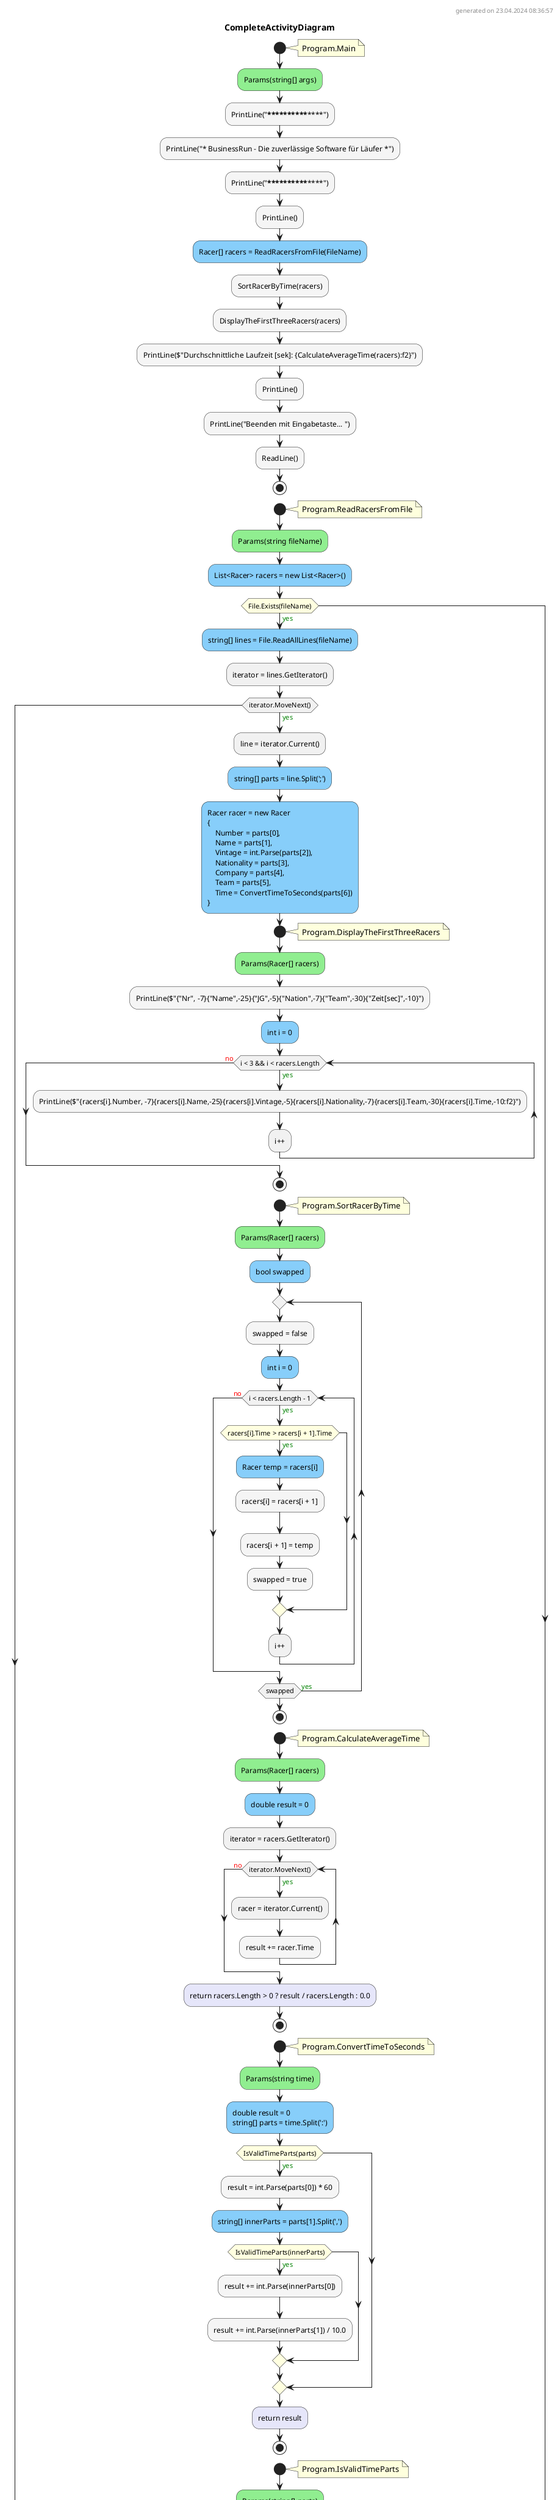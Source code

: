 @startuml CompleteActivityDiagram
header
generated on 23.04.2024 08:36:57
end header
title CompleteActivityDiagram
start
note right:  Program.Main
#LightGreen:Params(string[] args);
#WhiteSmoke:PrintLine("******************************************************");
#WhiteSmoke:PrintLine("* BusinessRun - Die zuverlässige Software für Läufer *");
#WhiteSmoke:PrintLine("******************************************************");
#WhiteSmoke:PrintLine();
#LightSkyBlue:Racer[] racers = ReadRacersFromFile(FileName);
#WhiteSmoke:SortRacerByTime(racers);
#WhiteSmoke:DisplayTheFirstThreeRacers(racers);
#WhiteSmoke:PrintLine($"Durchschnittliche Laufzeit [sek]: {CalculateAverageTime(racers):f2}");
#WhiteSmoke:PrintLine();
#WhiteSmoke:PrintLine("Beenden mit Eingabetaste... ");
#WhiteSmoke:ReadLine();
stop
start
note right:  Program.ReadRacersFromFile
#LightGreen:Params(string fileName);
#LightSkyBlue:List<Racer> racers = new List<Racer>();
#LightYellow:if (File.Exists(fileName)) then (<color:green>yes)
        #LightSkyBlue:string[] lines = File.ReadAllLines(fileName);
        :iterator = lines.GetIterator();
        while (iterator.MoveNext()) is (<color:green>yes)
        :line = iterator.Current();
                            #LightSkyBlue:string[] parts = line.Split(';');
                            #LightSkyBlue:Racer racer = new Racer
                    {
                        Number = parts[0],
                        Name = parts[1],
                        Vintage = int.Parse(parts[2]),
                        Nationality = parts[3],
                        Company = parts[4],
                        Team = parts[5],
                        Time = ConvertTimeToSeconds(parts[6])
                    };
start
note right:  Program.DisplayTheFirstThreeRacers
#LightGreen:Params(Racer[] racers);
#WhiteSmoke:PrintLine($"{"Nr", -7}{"Name",-25}{"JG",-5}{"Nation",-7}{"Team",-30}{"Zeit[sec]",-10}");
#LightSkyBlue:int i = 0;
while (i < 3 && i < racers.Length) is (<color:green>yes)
        #WhiteSmoke:PrintLine($"{racers[i].Number, -7}{racers[i].Name,-25}{racers[i].Vintage,-5}{racers[i].Nationality,-7}{racers[i].Team,-30}{racers[i].Time,-10:f2}");
:i++;
endwhile (<color:red>no)
stop
start
note right:  Program.SortRacerByTime
#LightGreen:Params(Racer[] racers);
#LightSkyBlue:bool swapped;
repeat
        #WhiteSmoke:swapped = false;
        #LightSkyBlue:int i = 0;
        while (i < racers.Length - 1) is (<color:green>yes)
                #LightYellow:if (racers[i].Time > racers[i + 1].Time) then (<color:green>yes)
                        #LightSkyBlue:Racer temp = racers[i];
                        #WhiteSmoke:racers[i] = racers[i + 1];
                        #WhiteSmoke:racers[i + 1] = temp;
                        #WhiteSmoke:swapped = true;
                endif
        :i++;
        endwhile (<color:red>no)
repeat while (swapped) is (<color:green>yes)
stop
start
note right:  Program.CalculateAverageTime
#LightGreen:Params(Racer[] racers);
#LightSkyBlue:double result = 0;
:iterator = racers.GetIterator();
while (iterator.MoveNext()) is (<color:green>yes)
:racer = iterator.Current();
            #WhiteSmoke:result += racer.Time;
endwhile (<color:red>no)
#Lavender:return racers.Length > 0 ? result / racers.Length : 0.0;
stop
start
note right:  Program.ConvertTimeToSeconds
#LightGreen:Params(string time);
#LightSkyBlue:double result = 0\nstring[] parts = time.Split(':');
#LightYellow:if (IsValidTimeParts(parts)) then (<color:green>yes)
        #WhiteSmoke:result = int.Parse(parts[0]) * 60;
        #LightSkyBlue:string[] innerParts = parts[1].Split(',');
        #LightYellow:if (IsValidTimeParts(innerParts)) then (<color:green>yes)
                #WhiteSmoke:result += int.Parse(innerParts[0]);
                #WhiteSmoke:result += int.Parse(innerParts[1]) / 10.0;
        endif
endif
#Lavender:return result;
stop
start
note right:  Program.IsValidTimeParts
#LightGreen:Params(string[] parts);
#Lavender:return parts.Length == 2;
stop
footer
generated with the DiagramCreator by Prof.Gehrer
end footer
@enduml
